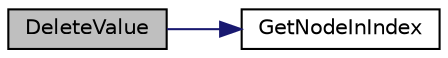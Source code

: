 digraph "DeleteValue"
{
 // LATEX_PDF_SIZE
  edge [fontname="Helvetica",fontsize="10",labelfontname="Helvetica",labelfontsize="10"];
  node [fontname="Helvetica",fontsize="10",shape=record];
  rankdir="LR";
  Node1 [label="DeleteValue",height=0.2,width=0.4,color="black", fillcolor="grey75", style="filled", fontcolor="black",tooltip=" "];
  Node1 -> Node2 [color="midnightblue",fontsize="10",style="solid",fontname="Helvetica"];
  Node2 [label="GetNodeInIndex",height=0.2,width=0.4,color="black", fillcolor="white", style="filled",URL="$_linked_list_utils_8h.html#a409391feb4238d7a6f34744b4b1ff702",tooltip=" "];
}
